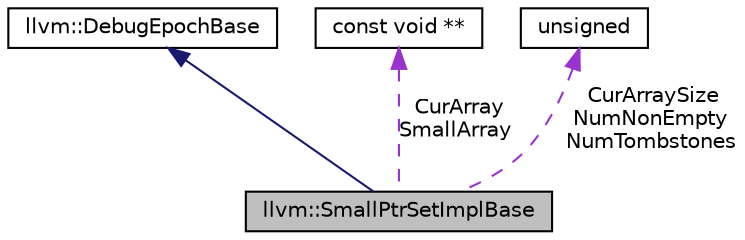 digraph "llvm::SmallPtrSetImplBase"
{
 // LATEX_PDF_SIZE
  bgcolor="transparent";
  edge [fontname="Helvetica",fontsize="10",labelfontname="Helvetica",labelfontsize="10"];
  node [fontname="Helvetica",fontsize="10",shape="box"];
  Node1 [label="llvm::SmallPtrSetImplBase",height=0.2,width=0.4,color="black", fillcolor="grey75", style="filled", fontcolor="black",tooltip="SmallPtrSetImplBase - This is the common code shared among all the SmallPtrSet<>'s,..."];
  Node2 -> Node1 [dir="back",color="midnightblue",fontsize="10",style="solid",fontname="Helvetica"];
  Node2 [label="llvm::DebugEpochBase",height=0.2,width=0.4,color="black",URL="$classllvm_1_1DebugEpochBase.html",tooltip=" "];
  Node3 -> Node1 [dir="back",color="darkorchid3",fontsize="10",style="dashed",label=" CurArray\nSmallArray" ,fontname="Helvetica"];
  Node3 [label="const void **",height=0.2,width=0.4,color="black",tooltip=" "];
  Node4 -> Node1 [dir="back",color="darkorchid3",fontsize="10",style="dashed",label=" CurArraySize\nNumNonEmpty\nNumTombstones" ,fontname="Helvetica"];
  Node4 [label="unsigned",height=0.2,width=0.4,color="black",URL="$classunsigned.html",tooltip=" "];
}
